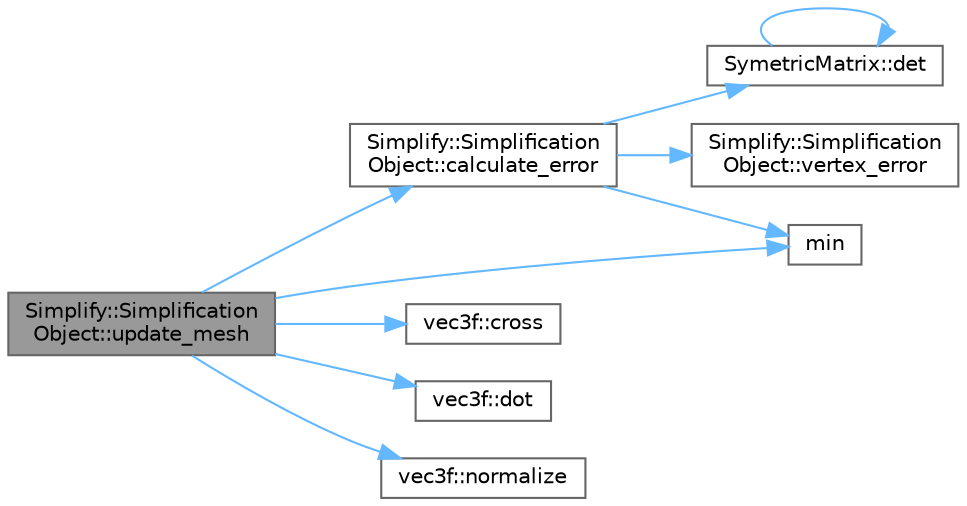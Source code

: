 digraph "Simplify::SimplificationObject::update_mesh"
{
 // INTERACTIVE_SVG=YES
 // LATEX_PDF_SIZE
  bgcolor="transparent";
  edge [fontname=Helvetica,fontsize=10,labelfontname=Helvetica,labelfontsize=10];
  node [fontname=Helvetica,fontsize=10,shape=box,height=0.2,width=0.4];
  rankdir="LR";
  Node1 [id="Node000001",label="Simplify::Simplification\lObject::update_mesh",height=0.2,width=0.4,color="gray40", fillcolor="grey60", style="filled", fontcolor="black",tooltip=" "];
  Node1 -> Node2 [id="edge1_Node000001_Node000002",color="steelblue1",style="solid",tooltip=" "];
  Node2 [id="Node000002",label="Simplify::Simplification\lObject::calculate_error",height=0.2,width=0.4,color="grey40", fillcolor="white", style="filled",URL="$dd/dcf/classSimplify_1_1SimplificationObject.html#a3dad96e7db9db379305c7c93ce5ffacf",tooltip=" "];
  Node2 -> Node3 [id="edge2_Node000002_Node000003",color="steelblue1",style="solid",tooltip=" "];
  Node3 [id="Node000003",label="SymetricMatrix::det",height=0.2,width=0.4,color="grey40", fillcolor="white", style="filled",URL="$da/dcb/classSymetricMatrix.html#a977a8759d6d782870aa373a8ca1f753a",tooltip=" "];
  Node3 -> Node3 [id="edge3_Node000003_Node000003",color="steelblue1",style="solid",tooltip=" "];
  Node2 -> Node4 [id="edge4_Node000002_Node000004",color="steelblue1",style="solid",tooltip=" "];
  Node4 [id="Node000004",label="min",height=0.2,width=0.4,color="grey40", fillcolor="white", style="filled",URL="$d3/d33/Simplify_8h.html#a50798148e5016c5b85087d4009824f27",tooltip=" "];
  Node2 -> Node5 [id="edge5_Node000002_Node000005",color="steelblue1",style="solid",tooltip=" "];
  Node5 [id="Node000005",label="Simplify::Simplification\lObject::vertex_error",height=0.2,width=0.4,color="grey40", fillcolor="white", style="filled",URL="$dd/dcf/classSimplify_1_1SimplificationObject.html#af3914d033ceabb16b3848f727176693c",tooltip=" "];
  Node1 -> Node6 [id="edge6_Node000001_Node000006",color="steelblue1",style="solid",tooltip=" "];
  Node6 [id="Node000006",label="vec3f::cross",height=0.2,width=0.4,color="grey40", fillcolor="white", style="filled",URL="$da/d83/structvec3f.html#acfc5e873d7913cb6ca8a0caa583367ed",tooltip=" "];
  Node1 -> Node7 [id="edge7_Node000001_Node000007",color="steelblue1",style="solid",tooltip=" "];
  Node7 [id="Node000007",label="vec3f::dot",height=0.2,width=0.4,color="grey40", fillcolor="white", style="filled",URL="$da/d83/structvec3f.html#aa731ccc98a532eeacbff2390963ce426",tooltip=" "];
  Node1 -> Node4 [id="edge8_Node000001_Node000004",color="steelblue1",style="solid",tooltip=" "];
  Node1 -> Node8 [id="edge9_Node000001_Node000008",color="steelblue1",style="solid",tooltip=" "];
  Node8 [id="Node000008",label="vec3f::normalize",height=0.2,width=0.4,color="grey40", fillcolor="white", style="filled",URL="$da/d83/structvec3f.html#abddffff6253347aeb55355e229d25aed",tooltip=" "];
}
